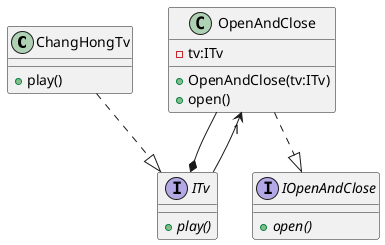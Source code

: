 @startuml
class ChangHongTv {
    + play()
}
interface ITv {
    {abstract} + play()
}
ChangHongTv ..|> ITv
interface IOpenAndClose {
    {abstract} + open()
}
class OpenAndClose {
    - tv:ITv
    + OpenAndClose(tv:ITv)
    + open()
}
OpenAndClose ..|> IOpenAndClose
OpenAndClose --* ITv
OpenAndClose "1" <-- ITv
@enduml